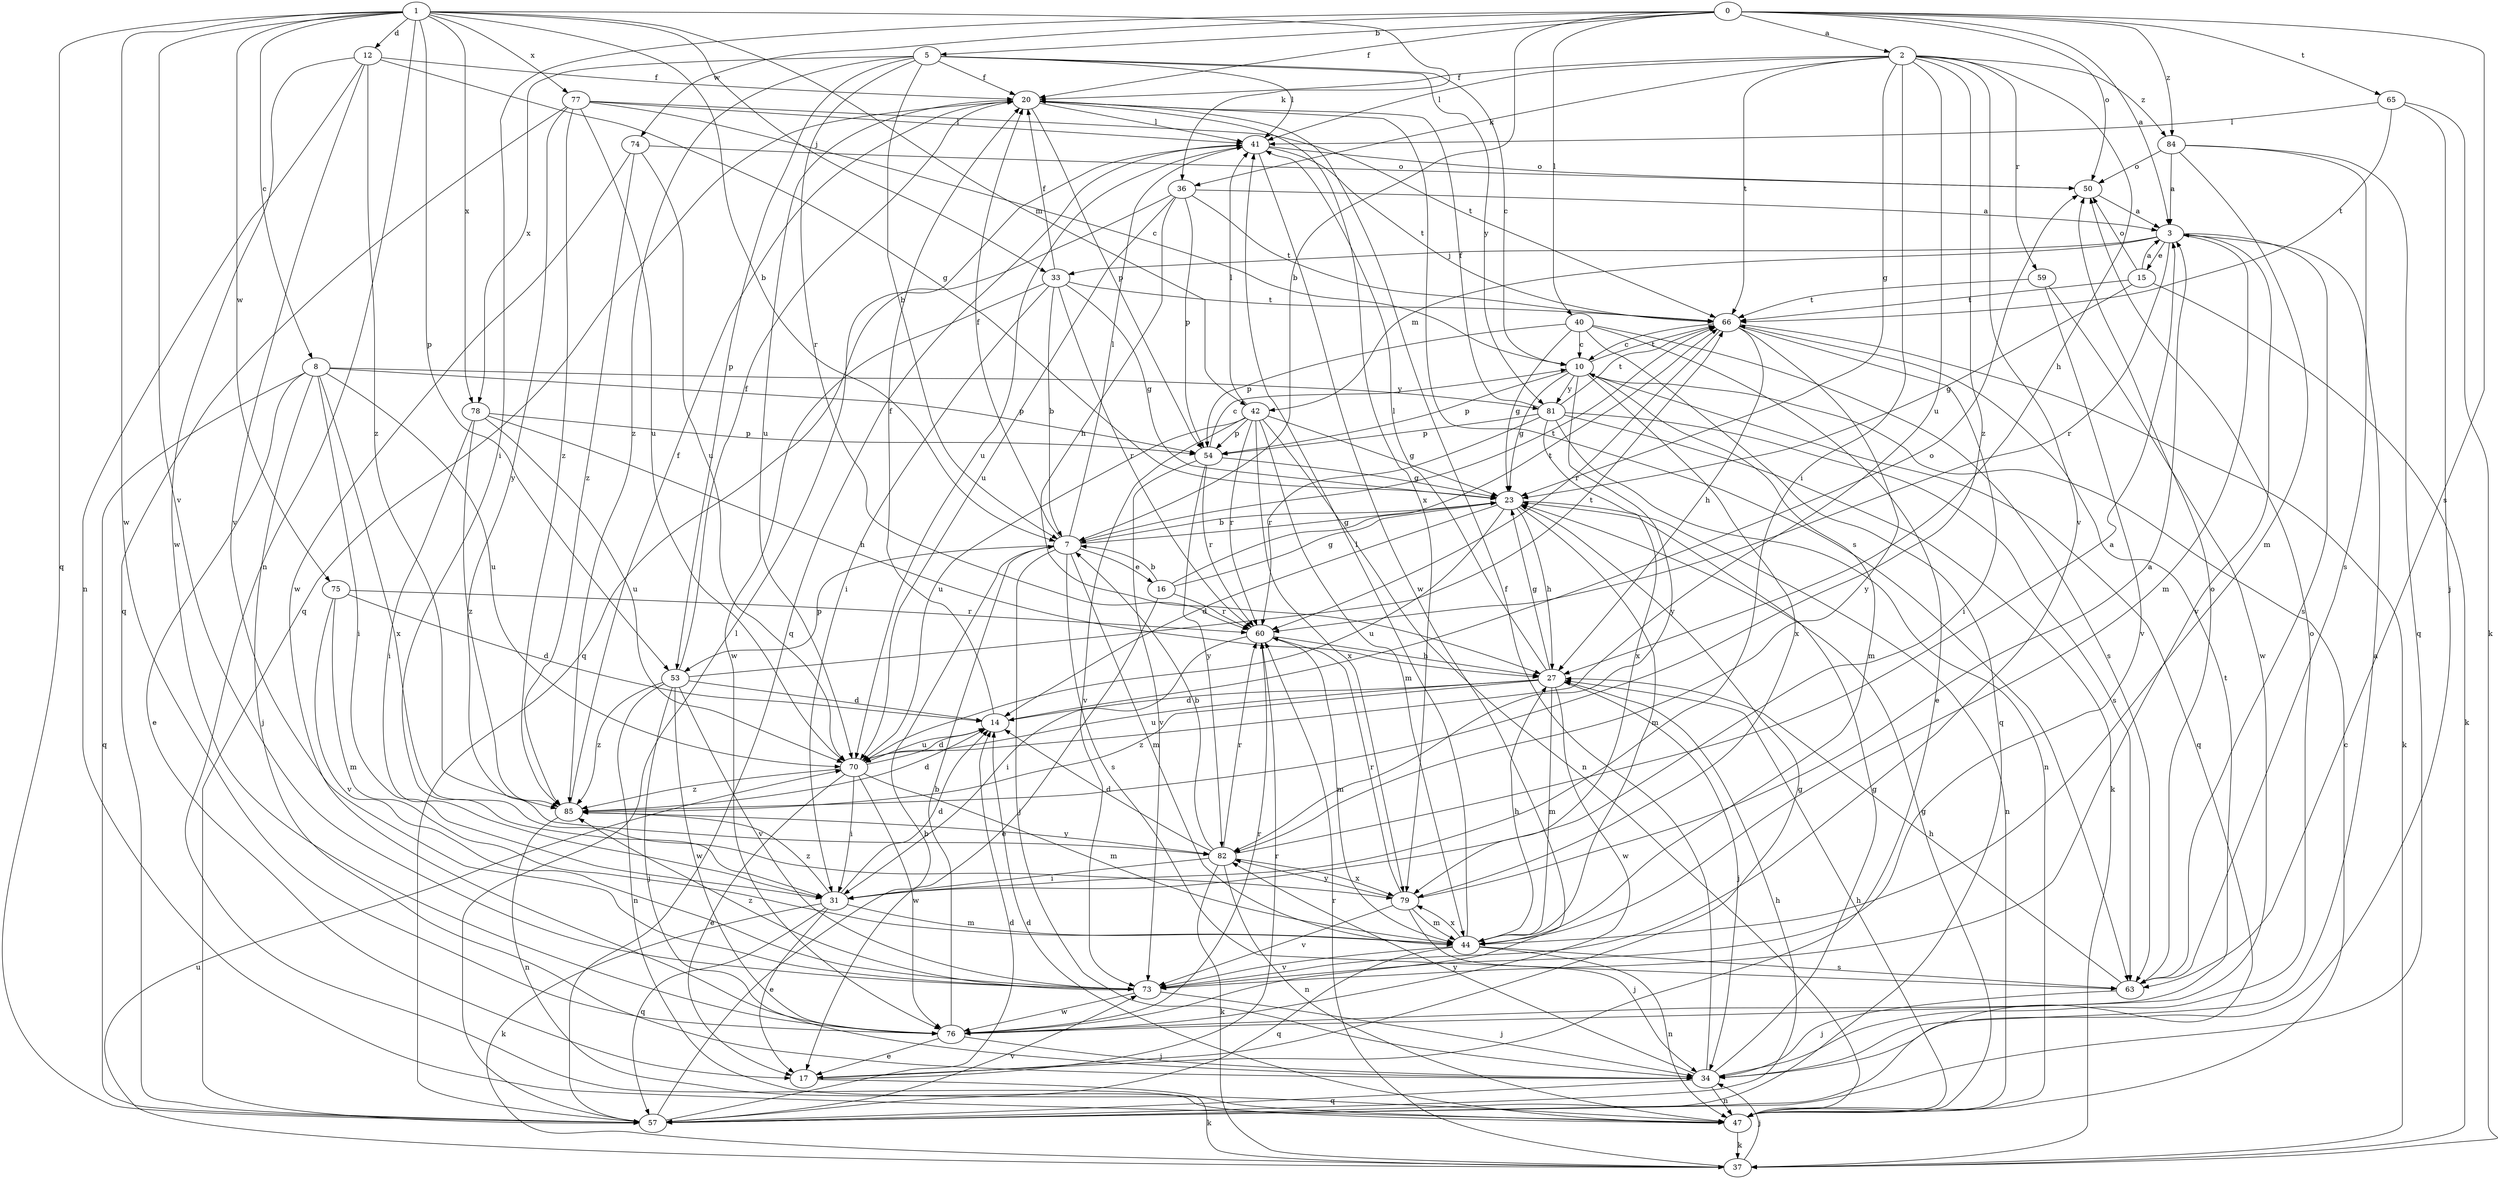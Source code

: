 strict digraph  {
0;
1;
2;
3;
5;
7;
8;
10;
12;
14;
15;
16;
17;
20;
23;
27;
31;
33;
34;
36;
37;
40;
41;
42;
44;
47;
50;
53;
54;
57;
59;
60;
63;
65;
66;
70;
73;
74;
75;
76;
77;
78;
79;
81;
82;
84;
85;
0 -> 2  [label=a];
0 -> 3  [label=a];
0 -> 5  [label=b];
0 -> 7  [label=b];
0 -> 20  [label=f];
0 -> 31  [label=i];
0 -> 40  [label=l];
0 -> 50  [label=o];
0 -> 63  [label=s];
0 -> 65  [label=t];
0 -> 74  [label=w];
0 -> 84  [label=z];
1 -> 7  [label=b];
1 -> 8  [label=c];
1 -> 12  [label=d];
1 -> 33  [label=j];
1 -> 36  [label=k];
1 -> 42  [label=m];
1 -> 47  [label=n];
1 -> 53  [label=p];
1 -> 57  [label=q];
1 -> 73  [label=v];
1 -> 75  [label=w];
1 -> 76  [label=w];
1 -> 77  [label=x];
1 -> 78  [label=x];
2 -> 20  [label=f];
2 -> 23  [label=g];
2 -> 27  [label=h];
2 -> 31  [label=i];
2 -> 36  [label=k];
2 -> 41  [label=l];
2 -> 59  [label=r];
2 -> 66  [label=t];
2 -> 70  [label=u];
2 -> 73  [label=v];
2 -> 84  [label=z];
2 -> 85  [label=z];
3 -> 15  [label=e];
3 -> 33  [label=j];
3 -> 42  [label=m];
3 -> 44  [label=m];
3 -> 60  [label=r];
3 -> 63  [label=s];
3 -> 73  [label=v];
5 -> 7  [label=b];
5 -> 10  [label=c];
5 -> 20  [label=f];
5 -> 41  [label=l];
5 -> 53  [label=p];
5 -> 60  [label=r];
5 -> 78  [label=x];
5 -> 81  [label=y];
5 -> 85  [label=z];
7 -> 16  [label=e];
7 -> 20  [label=f];
7 -> 23  [label=g];
7 -> 34  [label=j];
7 -> 41  [label=l];
7 -> 44  [label=m];
7 -> 53  [label=p];
7 -> 63  [label=s];
7 -> 66  [label=t];
8 -> 17  [label=e];
8 -> 31  [label=i];
8 -> 34  [label=j];
8 -> 54  [label=p];
8 -> 57  [label=q];
8 -> 70  [label=u];
8 -> 79  [label=x];
8 -> 81  [label=y];
10 -> 23  [label=g];
10 -> 44  [label=m];
10 -> 54  [label=p];
10 -> 57  [label=q];
10 -> 66  [label=t];
10 -> 79  [label=x];
10 -> 81  [label=y];
10 -> 82  [label=y];
12 -> 20  [label=f];
12 -> 23  [label=g];
12 -> 47  [label=n];
12 -> 73  [label=v];
12 -> 76  [label=w];
12 -> 85  [label=z];
14 -> 20  [label=f];
14 -> 50  [label=o];
14 -> 70  [label=u];
15 -> 3  [label=a];
15 -> 23  [label=g];
15 -> 37  [label=k];
15 -> 50  [label=o];
15 -> 66  [label=t];
16 -> 7  [label=b];
16 -> 17  [label=e];
16 -> 23  [label=g];
16 -> 60  [label=r];
16 -> 66  [label=t];
17 -> 23  [label=g];
17 -> 37  [label=k];
17 -> 60  [label=r];
20 -> 41  [label=l];
20 -> 54  [label=p];
20 -> 57  [label=q];
20 -> 63  [label=s];
20 -> 70  [label=u];
20 -> 79  [label=x];
23 -> 7  [label=b];
23 -> 14  [label=d];
23 -> 27  [label=h];
23 -> 44  [label=m];
23 -> 47  [label=n];
23 -> 70  [label=u];
27 -> 14  [label=d];
27 -> 23  [label=g];
27 -> 34  [label=j];
27 -> 41  [label=l];
27 -> 44  [label=m];
27 -> 70  [label=u];
27 -> 76  [label=w];
27 -> 85  [label=z];
31 -> 14  [label=d];
31 -> 17  [label=e];
31 -> 37  [label=k];
31 -> 44  [label=m];
31 -> 57  [label=q];
31 -> 85  [label=z];
33 -> 7  [label=b];
33 -> 20  [label=f];
33 -> 23  [label=g];
33 -> 31  [label=i];
33 -> 60  [label=r];
33 -> 66  [label=t];
33 -> 76  [label=w];
34 -> 3  [label=a];
34 -> 20  [label=f];
34 -> 23  [label=g];
34 -> 47  [label=n];
34 -> 50  [label=o];
34 -> 57  [label=q];
34 -> 82  [label=y];
36 -> 3  [label=a];
36 -> 27  [label=h];
36 -> 54  [label=p];
36 -> 57  [label=q];
36 -> 66  [label=t];
36 -> 70  [label=u];
37 -> 34  [label=j];
37 -> 60  [label=r];
37 -> 70  [label=u];
40 -> 10  [label=c];
40 -> 17  [label=e];
40 -> 23  [label=g];
40 -> 54  [label=p];
40 -> 57  [label=q];
40 -> 63  [label=s];
41 -> 50  [label=o];
41 -> 57  [label=q];
41 -> 66  [label=t];
41 -> 70  [label=u];
41 -> 76  [label=w];
42 -> 23  [label=g];
42 -> 41  [label=l];
42 -> 44  [label=m];
42 -> 47  [label=n];
42 -> 54  [label=p];
42 -> 60  [label=r];
42 -> 70  [label=u];
42 -> 73  [label=v];
42 -> 79  [label=x];
44 -> 27  [label=h];
44 -> 41  [label=l];
44 -> 47  [label=n];
44 -> 57  [label=q];
44 -> 63  [label=s];
44 -> 73  [label=v];
44 -> 79  [label=x];
47 -> 10  [label=c];
47 -> 14  [label=d];
47 -> 23  [label=g];
47 -> 27  [label=h];
47 -> 37  [label=k];
50 -> 3  [label=a];
53 -> 14  [label=d];
53 -> 20  [label=f];
53 -> 34  [label=j];
53 -> 47  [label=n];
53 -> 66  [label=t];
53 -> 73  [label=v];
53 -> 76  [label=w];
53 -> 85  [label=z];
54 -> 10  [label=c];
54 -> 23  [label=g];
54 -> 60  [label=r];
54 -> 73  [label=v];
54 -> 82  [label=y];
57 -> 7  [label=b];
57 -> 14  [label=d];
57 -> 27  [label=h];
57 -> 41  [label=l];
57 -> 73  [label=v];
59 -> 66  [label=t];
59 -> 73  [label=v];
59 -> 76  [label=w];
60 -> 27  [label=h];
60 -> 31  [label=i];
60 -> 44  [label=m];
63 -> 27  [label=h];
63 -> 34  [label=j];
63 -> 50  [label=o];
65 -> 34  [label=j];
65 -> 37  [label=k];
65 -> 41  [label=l];
65 -> 66  [label=t];
66 -> 10  [label=c];
66 -> 27  [label=h];
66 -> 31  [label=i];
66 -> 37  [label=k];
66 -> 60  [label=r];
66 -> 82  [label=y];
70 -> 14  [label=d];
70 -> 17  [label=e];
70 -> 31  [label=i];
70 -> 44  [label=m];
70 -> 76  [label=w];
70 -> 85  [label=z];
73 -> 34  [label=j];
73 -> 76  [label=w];
73 -> 85  [label=z];
74 -> 50  [label=o];
74 -> 70  [label=u];
74 -> 76  [label=w];
74 -> 85  [label=z];
75 -> 14  [label=d];
75 -> 44  [label=m];
75 -> 60  [label=r];
75 -> 73  [label=v];
76 -> 7  [label=b];
76 -> 17  [label=e];
76 -> 34  [label=j];
76 -> 60  [label=r];
76 -> 66  [label=t];
77 -> 10  [label=c];
77 -> 41  [label=l];
77 -> 57  [label=q];
77 -> 66  [label=t];
77 -> 70  [label=u];
77 -> 82  [label=y];
77 -> 85  [label=z];
78 -> 27  [label=h];
78 -> 31  [label=i];
78 -> 54  [label=p];
78 -> 70  [label=u];
78 -> 85  [label=z];
79 -> 3  [label=a];
79 -> 34  [label=j];
79 -> 44  [label=m];
79 -> 60  [label=r];
79 -> 73  [label=v];
79 -> 82  [label=y];
81 -> 20  [label=f];
81 -> 37  [label=k];
81 -> 47  [label=n];
81 -> 54  [label=p];
81 -> 60  [label=r];
81 -> 63  [label=s];
81 -> 66  [label=t];
81 -> 79  [label=x];
82 -> 3  [label=a];
82 -> 7  [label=b];
82 -> 14  [label=d];
82 -> 31  [label=i];
82 -> 37  [label=k];
82 -> 47  [label=n];
82 -> 60  [label=r];
82 -> 79  [label=x];
84 -> 3  [label=a];
84 -> 44  [label=m];
84 -> 50  [label=o];
84 -> 57  [label=q];
84 -> 63  [label=s];
85 -> 14  [label=d];
85 -> 20  [label=f];
85 -> 47  [label=n];
85 -> 82  [label=y];
}
